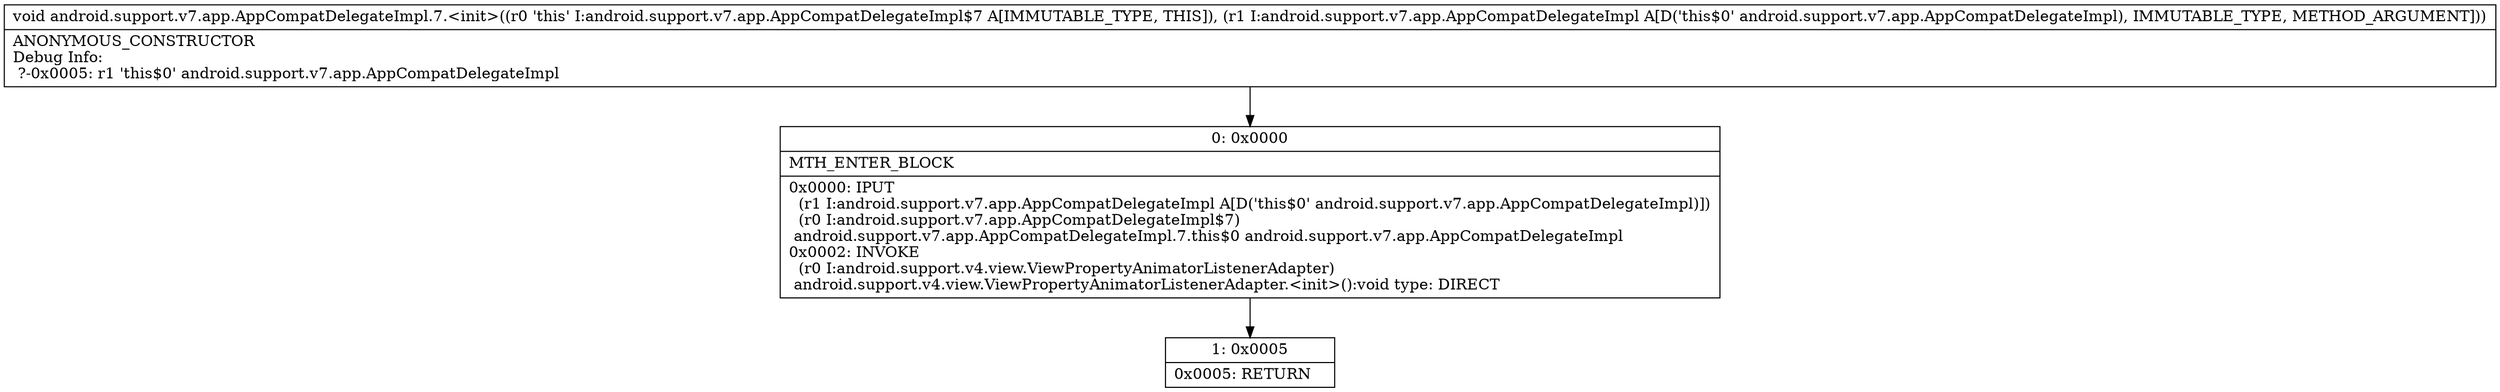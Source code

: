 digraph "CFG forandroid.support.v7.app.AppCompatDelegateImpl.7.\<init\>(Landroid\/support\/v7\/app\/AppCompatDelegateImpl;)V" {
Node_0 [shape=record,label="{0\:\ 0x0000|MTH_ENTER_BLOCK\l|0x0000: IPUT  \l  (r1 I:android.support.v7.app.AppCompatDelegateImpl A[D('this$0' android.support.v7.app.AppCompatDelegateImpl)])\l  (r0 I:android.support.v7.app.AppCompatDelegateImpl$7)\l android.support.v7.app.AppCompatDelegateImpl.7.this$0 android.support.v7.app.AppCompatDelegateImpl \l0x0002: INVOKE  \l  (r0 I:android.support.v4.view.ViewPropertyAnimatorListenerAdapter)\l android.support.v4.view.ViewPropertyAnimatorListenerAdapter.\<init\>():void type: DIRECT \l}"];
Node_1 [shape=record,label="{1\:\ 0x0005|0x0005: RETURN   \l}"];
MethodNode[shape=record,label="{void android.support.v7.app.AppCompatDelegateImpl.7.\<init\>((r0 'this' I:android.support.v7.app.AppCompatDelegateImpl$7 A[IMMUTABLE_TYPE, THIS]), (r1 I:android.support.v7.app.AppCompatDelegateImpl A[D('this$0' android.support.v7.app.AppCompatDelegateImpl), IMMUTABLE_TYPE, METHOD_ARGUMENT]))  | ANONYMOUS_CONSTRUCTOR\lDebug Info:\l  ?\-0x0005: r1 'this$0' android.support.v7.app.AppCompatDelegateImpl\l}"];
MethodNode -> Node_0;
Node_0 -> Node_1;
}

